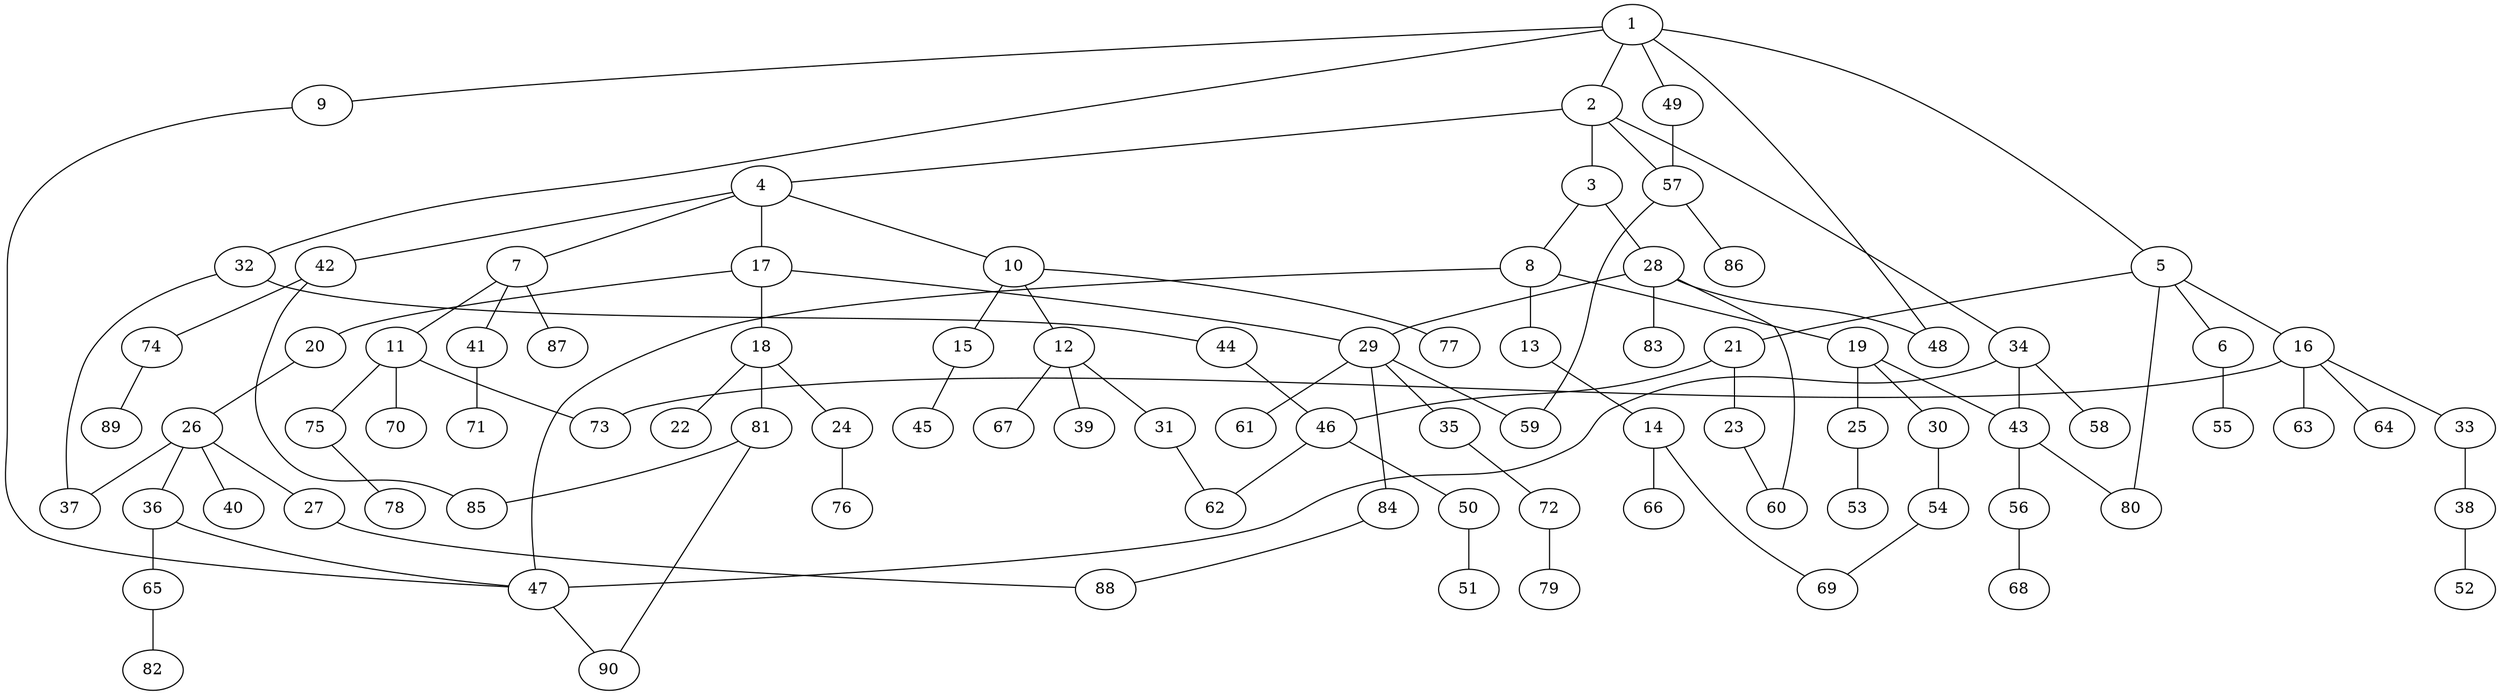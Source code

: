 graph graphname {1--2
1--5
1--9
1--32
1--48
1--49
2--3
2--4
2--34
2--57
3--8
3--28
4--7
4--10
4--17
4--42
5--6
5--16
5--21
5--80
6--55
7--11
7--41
7--87
8--13
8--19
8--47
9--47
10--12
10--15
10--77
11--70
11--73
11--75
12--31
12--39
12--67
13--14
14--66
14--69
15--45
16--33
16--63
16--64
16--73
17--18
17--20
17--29
18--22
18--24
18--81
19--25
19--30
19--43
20--26
21--23
21--46
23--60
24--76
25--53
26--27
26--36
26--37
26--40
27--88
28--29
28--48
28--60
28--83
29--35
29--59
29--61
29--84
30--54
31--62
32--37
32--44
33--38
34--43
34--47
34--58
35--72
36--47
36--65
38--52
41--71
42--74
42--85
43--56
43--80
44--46
46--50
46--62
47--90
49--57
50--51
54--69
56--68
57--59
57--86
65--82
72--79
74--89
75--78
81--85
81--90
84--88
}